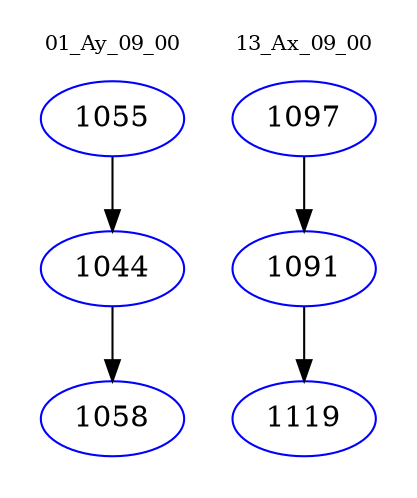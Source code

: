 digraph{
subgraph cluster_0 {
color = white
label = "01_Ay_09_00";
fontsize=10;
T0_1055 [label="1055", color="blue"]
T0_1055 -> T0_1044 [color="black"]
T0_1044 [label="1044", color="blue"]
T0_1044 -> T0_1058 [color="black"]
T0_1058 [label="1058", color="blue"]
}
subgraph cluster_1 {
color = white
label = "13_Ax_09_00";
fontsize=10;
T1_1097 [label="1097", color="blue"]
T1_1097 -> T1_1091 [color="black"]
T1_1091 [label="1091", color="blue"]
T1_1091 -> T1_1119 [color="black"]
T1_1119 [label="1119", color="blue"]
}
}
